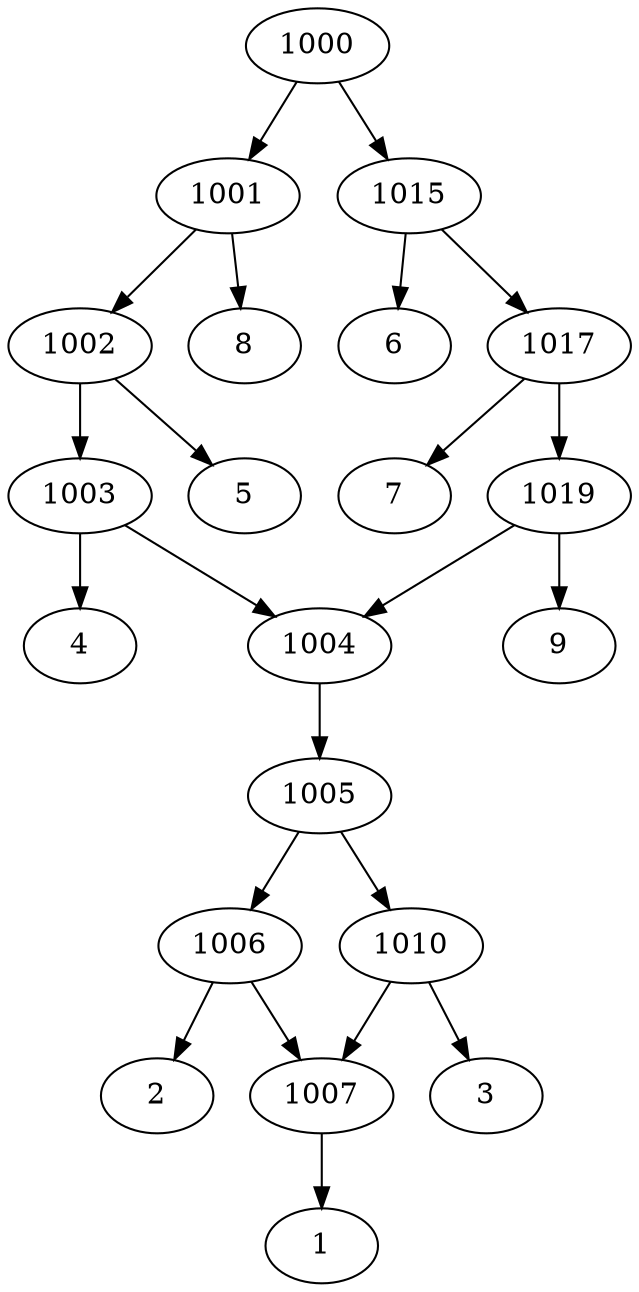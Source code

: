 strict digraph G1 {
1000 -> 1001
1000 -> 1015
1001 -> 1002
1001 -> 8
1002 -> 1003
1002 -> 5
1003 -> 1004
1003 -> 4
1004 -> 1005
1005 -> 1006
1005 -> 1010
1006 -> 1007
1006 -> 2
1007 -> 1
1010 -> 3
1010 -> 1007
1007 -> 1
1015 -> 6
1015 -> 1017
1017 -> 7
1017 -> 1019
1019 -> 9
1019 -> 1004
1004 -> 1005
1005 -> 1006
1005 -> 1010
1006 -> 1007
1006 -> 2
1007 -> 1
1010 -> 3
1010 -> 1007
1007 -> 1
}